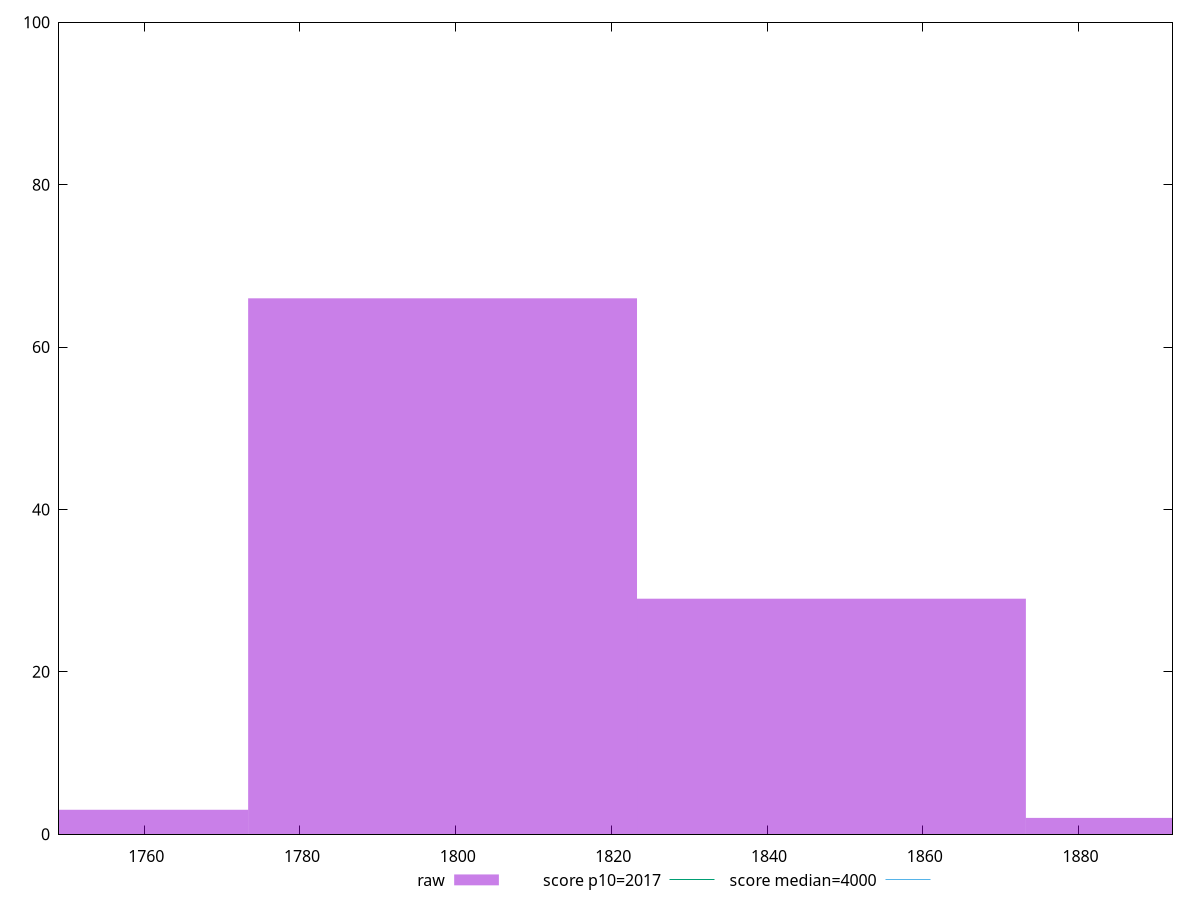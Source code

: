 reset

$raw <<EOF
1848.2741660173258 29
1798.3208101790196 66
1898.227521855632 2
1748.3674543407135 3
EOF

set key outside below
set boxwidth 49.9533558383061
set xrange [1749.0479999999998:1892.0840000000007]
set yrange [0:100]
set style fill transparent solid 0.5 noborder

set parametric
set terminal svg size 640, 490 enhanced background rgb 'white'
set output "report_00007_2020-12-11T15:55:29.892Z/mainthread-work-breakdown/samples/pages+cached+nointeractive/raw/histogram.svg"

plot $raw title "raw" with boxes, \
     2017,t title "score p10=2017", \
     4000,t title "score median=4000"

reset
